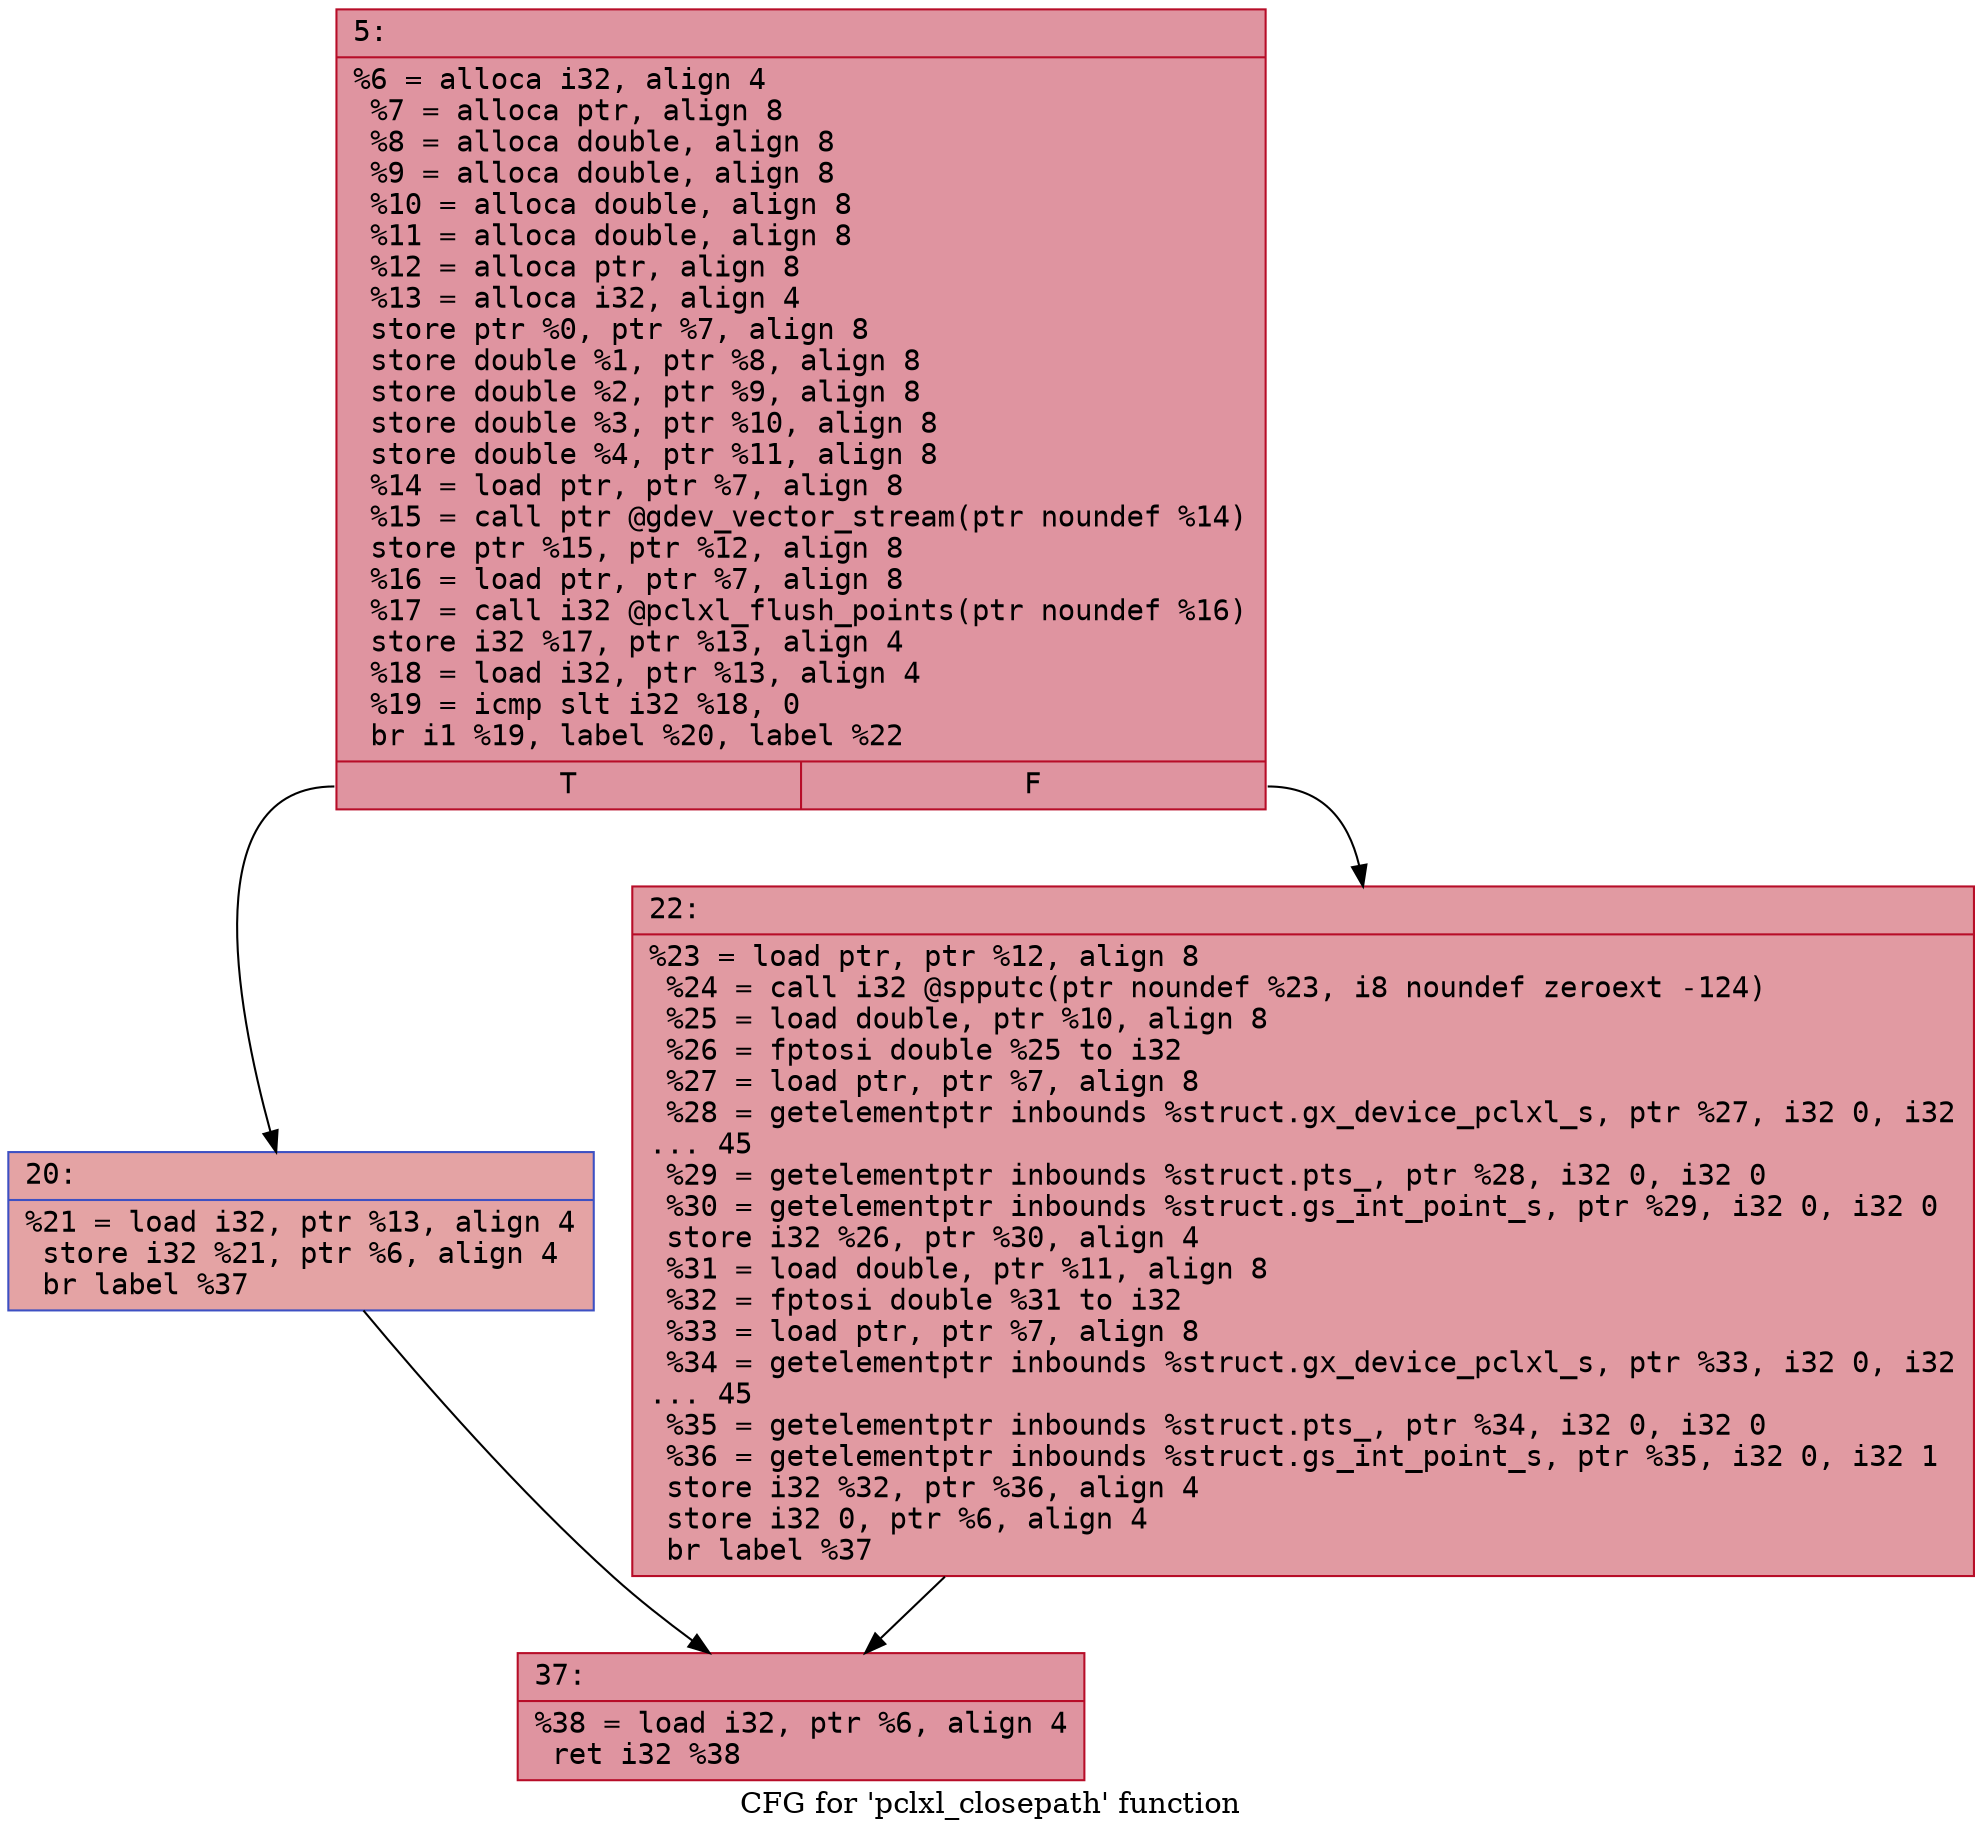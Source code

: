 digraph "CFG for 'pclxl_closepath' function" {
	label="CFG for 'pclxl_closepath' function";

	Node0x600003ba07d0 [shape=record,color="#b70d28ff", style=filled, fillcolor="#b70d2870" fontname="Courier",label="{5:\l|  %6 = alloca i32, align 4\l  %7 = alloca ptr, align 8\l  %8 = alloca double, align 8\l  %9 = alloca double, align 8\l  %10 = alloca double, align 8\l  %11 = alloca double, align 8\l  %12 = alloca ptr, align 8\l  %13 = alloca i32, align 4\l  store ptr %0, ptr %7, align 8\l  store double %1, ptr %8, align 8\l  store double %2, ptr %9, align 8\l  store double %3, ptr %10, align 8\l  store double %4, ptr %11, align 8\l  %14 = load ptr, ptr %7, align 8\l  %15 = call ptr @gdev_vector_stream(ptr noundef %14)\l  store ptr %15, ptr %12, align 8\l  %16 = load ptr, ptr %7, align 8\l  %17 = call i32 @pclxl_flush_points(ptr noundef %16)\l  store i32 %17, ptr %13, align 4\l  %18 = load i32, ptr %13, align 4\l  %19 = icmp slt i32 %18, 0\l  br i1 %19, label %20, label %22\l|{<s0>T|<s1>F}}"];
	Node0x600003ba07d0:s0 -> Node0x600003ba0dc0[tooltip="5 -> 20\nProbability 37.50%" ];
	Node0x600003ba07d0:s1 -> Node0x600003ba0e10[tooltip="5 -> 22\nProbability 62.50%" ];
	Node0x600003ba0dc0 [shape=record,color="#3d50c3ff", style=filled, fillcolor="#c32e3170" fontname="Courier",label="{20:\l|  %21 = load i32, ptr %13, align 4\l  store i32 %21, ptr %6, align 4\l  br label %37\l}"];
	Node0x600003ba0dc0 -> Node0x600003ba0e60[tooltip="20 -> 37\nProbability 100.00%" ];
	Node0x600003ba0e10 [shape=record,color="#b70d28ff", style=filled, fillcolor="#bb1b2c70" fontname="Courier",label="{22:\l|  %23 = load ptr, ptr %12, align 8\l  %24 = call i32 @spputc(ptr noundef %23, i8 noundef zeroext -124)\l  %25 = load double, ptr %10, align 8\l  %26 = fptosi double %25 to i32\l  %27 = load ptr, ptr %7, align 8\l  %28 = getelementptr inbounds %struct.gx_device_pclxl_s, ptr %27, i32 0, i32\l... 45\l  %29 = getelementptr inbounds %struct.pts_, ptr %28, i32 0, i32 0\l  %30 = getelementptr inbounds %struct.gs_int_point_s, ptr %29, i32 0, i32 0\l  store i32 %26, ptr %30, align 4\l  %31 = load double, ptr %11, align 8\l  %32 = fptosi double %31 to i32\l  %33 = load ptr, ptr %7, align 8\l  %34 = getelementptr inbounds %struct.gx_device_pclxl_s, ptr %33, i32 0, i32\l... 45\l  %35 = getelementptr inbounds %struct.pts_, ptr %34, i32 0, i32 0\l  %36 = getelementptr inbounds %struct.gs_int_point_s, ptr %35, i32 0, i32 1\l  store i32 %32, ptr %36, align 4\l  store i32 0, ptr %6, align 4\l  br label %37\l}"];
	Node0x600003ba0e10 -> Node0x600003ba0e60[tooltip="22 -> 37\nProbability 100.00%" ];
	Node0x600003ba0e60 [shape=record,color="#b70d28ff", style=filled, fillcolor="#b70d2870" fontname="Courier",label="{37:\l|  %38 = load i32, ptr %6, align 4\l  ret i32 %38\l}"];
}
